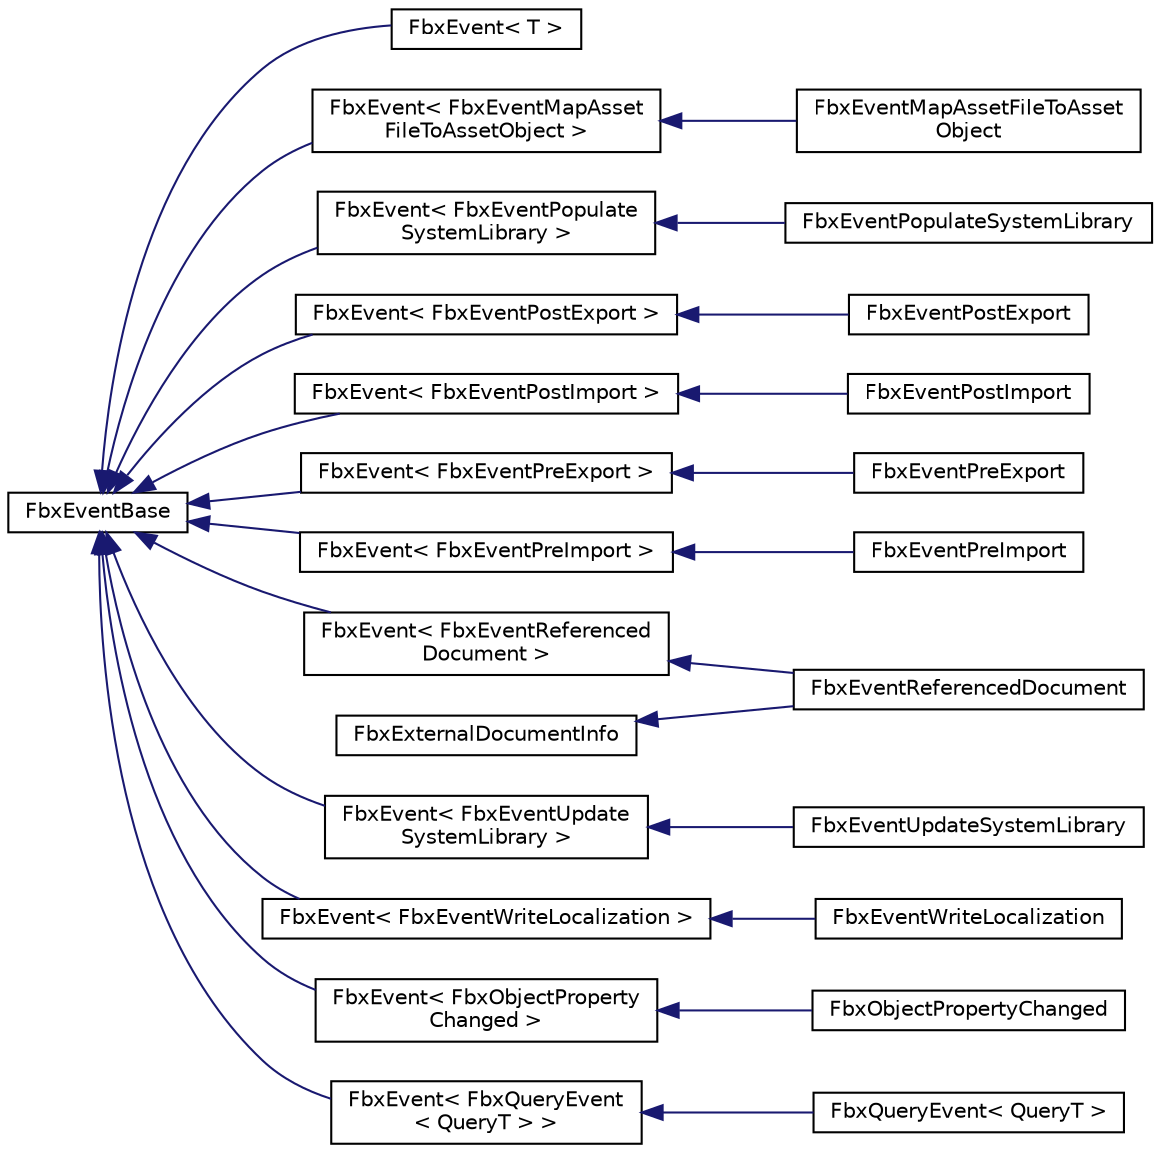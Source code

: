 digraph "クラス階層図"
{
  edge [fontname="Helvetica",fontsize="10",labelfontname="Helvetica",labelfontsize="10"];
  node [fontname="Helvetica",fontsize="10",shape=record];
  rankdir="LR";
  Node341 [label="FbxEventBase",height=0.2,width=0.4,color="black", fillcolor="white", style="filled",URL="$class_fbx_event_base.html"];
  Node341 -> Node342 [dir="back",color="midnightblue",fontsize="10",style="solid",fontname="Helvetica"];
  Node342 [label="FbxEvent\< T \>",height=0.2,width=0.4,color="black", fillcolor="white", style="filled",URL="$class_fbx_event.html"];
  Node341 -> Node343 [dir="back",color="midnightblue",fontsize="10",style="solid",fontname="Helvetica"];
  Node343 [label="FbxEvent\< FbxEventMapAsset\lFileToAssetObject \>",height=0.2,width=0.4,color="black", fillcolor="white", style="filled",URL="$class_fbx_event.html"];
  Node343 -> Node344 [dir="back",color="midnightblue",fontsize="10",style="solid",fontname="Helvetica"];
  Node344 [label="FbxEventMapAssetFileToAsset\lObject",height=0.2,width=0.4,color="black", fillcolor="white", style="filled",URL="$class_fbx_event_map_asset_file_to_asset_object.html"];
  Node341 -> Node345 [dir="back",color="midnightblue",fontsize="10",style="solid",fontname="Helvetica"];
  Node345 [label="FbxEvent\< FbxEventPopulate\lSystemLibrary \>",height=0.2,width=0.4,color="black", fillcolor="white", style="filled",URL="$class_fbx_event.html"];
  Node345 -> Node346 [dir="back",color="midnightblue",fontsize="10",style="solid",fontname="Helvetica"];
  Node346 [label="FbxEventPopulateSystemLibrary",height=0.2,width=0.4,color="black", fillcolor="white", style="filled",URL="$class_fbx_event_populate_system_library.html"];
  Node341 -> Node347 [dir="back",color="midnightblue",fontsize="10",style="solid",fontname="Helvetica"];
  Node347 [label="FbxEvent\< FbxEventPostExport \>",height=0.2,width=0.4,color="black", fillcolor="white", style="filled",URL="$class_fbx_event.html"];
  Node347 -> Node348 [dir="back",color="midnightblue",fontsize="10",style="solid",fontname="Helvetica"];
  Node348 [label="FbxEventPostExport",height=0.2,width=0.4,color="black", fillcolor="white", style="filled",URL="$class_fbx_event_post_export.html",tooltip="Event that is emitted to plugins after a file is exported to the FBX format. "];
  Node341 -> Node349 [dir="back",color="midnightblue",fontsize="10",style="solid",fontname="Helvetica"];
  Node349 [label="FbxEvent\< FbxEventPostImport \>",height=0.2,width=0.4,color="black", fillcolor="white", style="filled",URL="$class_fbx_event.html"];
  Node349 -> Node350 [dir="back",color="midnightblue",fontsize="10",style="solid",fontname="Helvetica"];
  Node350 [label="FbxEventPostImport",height=0.2,width=0.4,color="black", fillcolor="white", style="filled",URL="$class_fbx_event_post_import.html",tooltip="Event that is emitted to plugins after a FBX file has been imported. "];
  Node341 -> Node351 [dir="back",color="midnightblue",fontsize="10",style="solid",fontname="Helvetica"];
  Node351 [label="FbxEvent\< FbxEventPreExport \>",height=0.2,width=0.4,color="black", fillcolor="white", style="filled",URL="$class_fbx_event.html"];
  Node351 -> Node352 [dir="back",color="midnightblue",fontsize="10",style="solid",fontname="Helvetica"];
  Node352 [label="FbxEventPreExport",height=0.2,width=0.4,color="black", fillcolor="white", style="filled",URL="$class_fbx_event_pre_export.html",tooltip="Event that is emitted to plugins before a file is exported to the FBX format. "];
  Node341 -> Node353 [dir="back",color="midnightblue",fontsize="10",style="solid",fontname="Helvetica"];
  Node353 [label="FbxEvent\< FbxEventPreImport \>",height=0.2,width=0.4,color="black", fillcolor="white", style="filled",URL="$class_fbx_event.html"];
  Node353 -> Node354 [dir="back",color="midnightblue",fontsize="10",style="solid",fontname="Helvetica"];
  Node354 [label="FbxEventPreImport",height=0.2,width=0.4,color="black", fillcolor="white", style="filled",URL="$class_fbx_event_pre_import.html",tooltip="Event that is emitted to plugins before a FBX file has been imported. "];
  Node341 -> Node355 [dir="back",color="midnightblue",fontsize="10",style="solid",fontname="Helvetica"];
  Node355 [label="FbxEvent\< FbxEventReferenced\lDocument \>",height=0.2,width=0.4,color="black", fillcolor="white", style="filled",URL="$class_fbx_event.html"];
  Node355 -> Node1 [dir="back",color="midnightblue",fontsize="10",style="solid",fontname="Helvetica"];
  Node1 [label="FbxEventReferencedDocument",height=0.2,width=0.4,color="black", fillcolor="white", style="filled",URL="$class_fbx_event_referenced_document.html"];
  Node341 -> Node356 [dir="back",color="midnightblue",fontsize="10",style="solid",fontname="Helvetica"];
  Node356 [label="FbxEvent\< FbxEventUpdate\lSystemLibrary \>",height=0.2,width=0.4,color="black", fillcolor="white", style="filled",URL="$class_fbx_event.html"];
  Node356 -> Node357 [dir="back",color="midnightblue",fontsize="10",style="solid",fontname="Helvetica"];
  Node357 [label="FbxEventUpdateSystemLibrary",height=0.2,width=0.4,color="black", fillcolor="white", style="filled",URL="$class_fbx_event_update_system_library.html"];
  Node341 -> Node358 [dir="back",color="midnightblue",fontsize="10",style="solid",fontname="Helvetica"];
  Node358 [label="FbxEvent\< FbxEventWriteLocalization \>",height=0.2,width=0.4,color="black", fillcolor="white", style="filled",URL="$class_fbx_event.html"];
  Node358 -> Node359 [dir="back",color="midnightblue",fontsize="10",style="solid",fontname="Helvetica"];
  Node359 [label="FbxEventWriteLocalization",height=0.2,width=0.4,color="black", fillcolor="white", style="filled",URL="$class_fbx_event_write_localization.html"];
  Node341 -> Node360 [dir="back",color="midnightblue",fontsize="10",style="solid",fontname="Helvetica"];
  Node360 [label="FbxEvent\< FbxObjectProperty\lChanged \>",height=0.2,width=0.4,color="black", fillcolor="white", style="filled",URL="$class_fbx_event.html"];
  Node360 -> Node361 [dir="back",color="midnightblue",fontsize="10",style="solid",fontname="Helvetica"];
  Node361 [label="FbxObjectPropertyChanged",height=0.2,width=0.4,color="black", fillcolor="white", style="filled",URL="$class_fbx_object_property_changed.html"];
  Node341 -> Node362 [dir="back",color="midnightblue",fontsize="10",style="solid",fontname="Helvetica"];
  Node362 [label="FbxEvent\< FbxQueryEvent\l\< QueryT \> \>",height=0.2,width=0.4,color="black", fillcolor="white", style="filled",URL="$class_fbx_event.html"];
  Node362 -> Node363 [dir="back",color="midnightblue",fontsize="10",style="solid",fontname="Helvetica"];
  Node363 [label="FbxQueryEvent\< QueryT \>",height=0.2,width=0.4,color="black", fillcolor="white", style="filled",URL="$class_fbx_query_event.html"];
  Node0 [label="FbxExternalDocumentInfo",height=0.2,width=0.4,color="black", fillcolor="white", style="filled",URL="$struct_fbx_external_document_info.html"];
  Node0 -> Node1 [dir="back",color="midnightblue",fontsize="10",style="solid",fontname="Helvetica"];
}
